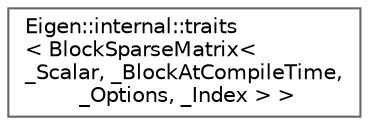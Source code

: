 digraph "类继承关系图"
{
 // LATEX_PDF_SIZE
  bgcolor="transparent";
  edge [fontname=Helvetica,fontsize=10,labelfontname=Helvetica,labelfontsize=10];
  node [fontname=Helvetica,fontsize=10,shape=box,height=0.2,width=0.4];
  rankdir="LR";
  Node0 [id="Node000000",label="Eigen::internal::traits\l\< BlockSparseMatrix\< \l_Scalar, _BlockAtCompileTime,\l _Options, _Index \> \>",height=0.2,width=0.4,color="grey40", fillcolor="white", style="filled",URL="$struct_eigen_1_1internal_1_1traits_3_01_block_sparse_matrix_3_01___scalar_00_01___block_at_compibd5ca3edcdbc62bf01222bcf3326c5bd.html",tooltip=" "];
}
